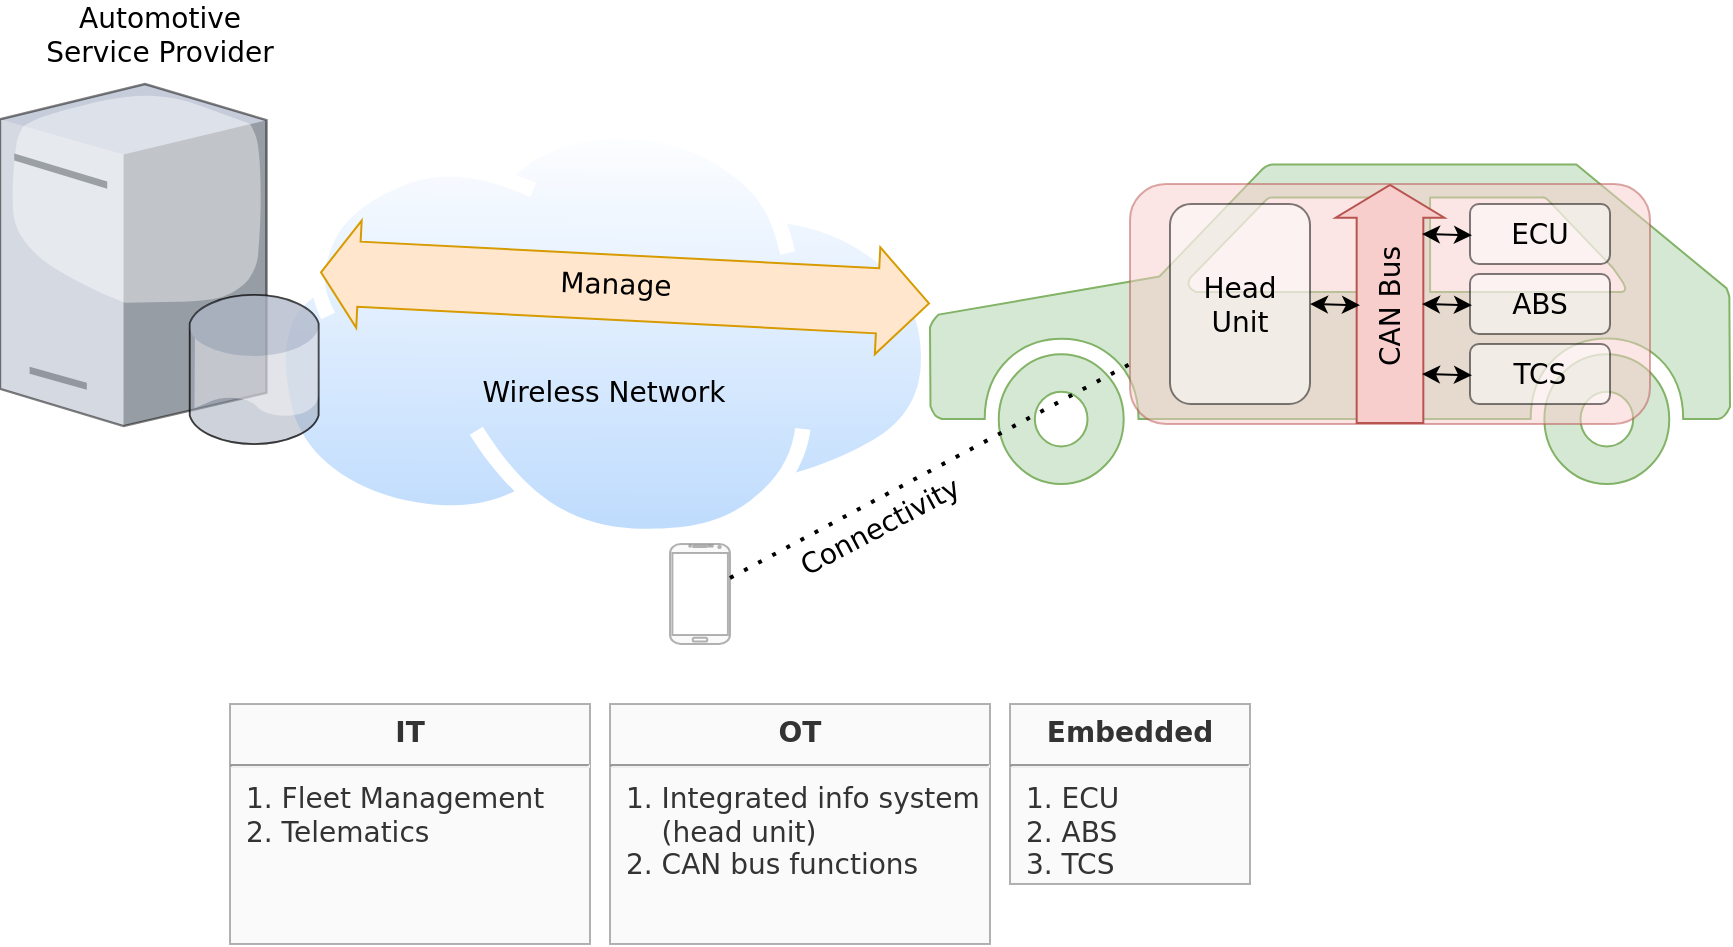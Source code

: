<mxfile version="16.5.1" type="device"><diagram id="KZT94HyeM0NLt6AAZj-Q" name="Page-1"><mxGraphModel dx="797" dy="467" grid="1" gridSize="10" guides="1" tooltips="1" connect="1" arrows="1" fold="1" page="1" pageScale="1" pageWidth="1169" pageHeight="827" math="0" shadow="0"><root><mxCell id="0"/><mxCell id="1" parent="0"/><mxCell id="jHgWCTxxGaJehPBTTM7--45" value="" style="group" vertex="1" connectable="0" parent="1"><mxGeometry x="270" y="280" width="333.33" height="210" as="geometry"/></mxCell><mxCell id="jHgWCTxxGaJehPBTTM7--33" value="" style="aspect=fixed;perimeter=ellipsePerimeter;html=1;align=center;shadow=0;dashed=0;spacingTop=3;image;image=img/lib/active_directory/internet_cloud.svg;fontFamily=Dejavu Sans;fontSize=14;strokeColor=default;fillColor=#008C4F;opacity=50;" vertex="1" parent="jHgWCTxxGaJehPBTTM7--45"><mxGeometry width="333.33" height="210" as="geometry"/></mxCell><mxCell id="jHgWCTxxGaJehPBTTM7--38" value="Wireless Network" style="text;html=1;strokeColor=none;fillColor=none;align=center;verticalAlign=middle;whiteSpace=wrap;rounded=0;fontFamily=Dejavu Sans;fontSize=14;opacity=50;rotation=0;" vertex="1" parent="jHgWCTxxGaJehPBTTM7--45"><mxGeometry x="101.67" y="119" width="130" height="30" as="geometry"/></mxCell><mxCell id="jHgWCTxxGaJehPBTTM7--29" value="" style="group" vertex="1" connectable="0" parent="1"><mxGeometry x="600" y="300" width="400" height="160" as="geometry"/></mxCell><mxCell id="jHgWCTxxGaJehPBTTM7--2" value="" style="shape=mxgraph.signs.transportation.car_3;html=1;pointerEvents=1;fillColor=#d5e8d4;strokeColor=#82b366;verticalLabelPosition=bottom;verticalAlign=top;align=center;" vertex="1" parent="jHgWCTxxGaJehPBTTM7--29"><mxGeometry width="400" height="160" as="geometry"/></mxCell><mxCell id="jHgWCTxxGaJehPBTTM7--14" value="" style="rounded=1;whiteSpace=wrap;html=1;fontFamily=Dejavu Sans;fontSize=19;strokeColor=#b85450;fillColor=#f8cecc;opacity=50;" vertex="1" parent="jHgWCTxxGaJehPBTTM7--29"><mxGeometry x="100" y="10" width="260" height="120" as="geometry"/></mxCell><mxCell id="jHgWCTxxGaJehPBTTM7--15" value="Head Unit" style="rounded=1;whiteSpace=wrap;html=1;fontFamily=Dejavu Sans;fontSize=14;opacity=50;" vertex="1" parent="jHgWCTxxGaJehPBTTM7--29"><mxGeometry x="120" y="20" width="70" height="100" as="geometry"/></mxCell><mxCell id="jHgWCTxxGaJehPBTTM7--16" value="" style="shape=flexArrow;endArrow=classic;html=1;rounded=0;fontFamily=Dejavu Sans;fontSize=14;exitX=0.5;exitY=1;exitDx=0;exitDy=0;entryX=0.5;entryY=0;entryDx=0;entryDy=0;width=33.333;endSize=5.11;fillColor=#f8cecc;strokeColor=#b85450;" edge="1" parent="jHgWCTxxGaJehPBTTM7--29" source="jHgWCTxxGaJehPBTTM7--14" target="jHgWCTxxGaJehPBTTM7--14"><mxGeometry width="50" height="50" relative="1" as="geometry"><mxPoint x="230" y="70" as="sourcePoint"/><mxPoint x="280" y="20" as="targetPoint"/></mxGeometry></mxCell><mxCell id="jHgWCTxxGaJehPBTTM7--17" value="CAN Bus" style="text;html=1;strokeColor=none;fillColor=none;align=center;verticalAlign=middle;whiteSpace=wrap;rounded=0;fontFamily=Dejavu Sans;fontSize=14;opacity=50;rotation=-90;" vertex="1" parent="jHgWCTxxGaJehPBTTM7--29"><mxGeometry x="195" y="56" width="70" height="30" as="geometry"/></mxCell><mxCell id="jHgWCTxxGaJehPBTTM7--21" value="" style="endArrow=classic;startArrow=classic;html=1;rounded=0;fontFamily=Dejavu Sans;fontSize=14;exitX=1;exitY=0.5;exitDx=0;exitDy=0;" edge="1" parent="jHgWCTxxGaJehPBTTM7--29" source="jHgWCTxxGaJehPBTTM7--15" target="jHgWCTxxGaJehPBTTM7--17"><mxGeometry width="50" height="50" relative="1" as="geometry"><mxPoint x="230" y="60" as="sourcePoint"/><mxPoint x="280" y="10" as="targetPoint"/></mxGeometry></mxCell><mxCell id="jHgWCTxxGaJehPBTTM7--23" value="ECU" style="rounded=1;whiteSpace=wrap;html=1;fontFamily=Dejavu Sans;fontSize=14;opacity=50;" vertex="1" parent="jHgWCTxxGaJehPBTTM7--29"><mxGeometry x="270" y="20" width="70" height="30" as="geometry"/></mxCell><mxCell id="jHgWCTxxGaJehPBTTM7--24" value="ABS" style="rounded=1;whiteSpace=wrap;html=1;fontFamily=Dejavu Sans;fontSize=14;opacity=50;" vertex="1" parent="jHgWCTxxGaJehPBTTM7--29"><mxGeometry x="270" y="55" width="70" height="30" as="geometry"/></mxCell><mxCell id="jHgWCTxxGaJehPBTTM7--25" value="TCS" style="rounded=1;whiteSpace=wrap;html=1;fontFamily=Dejavu Sans;fontSize=14;opacity=50;" vertex="1" parent="jHgWCTxxGaJehPBTTM7--29"><mxGeometry x="270" y="90" width="70" height="30" as="geometry"/></mxCell><mxCell id="jHgWCTxxGaJehPBTTM7--26" value="" style="endArrow=classic;startArrow=classic;html=1;rounded=0;fontFamily=Dejavu Sans;fontSize=14;exitX=1;exitY=0.5;exitDx=0;exitDy=0;" edge="1" parent="jHgWCTxxGaJehPBTTM7--29"><mxGeometry width="50" height="50" relative="1" as="geometry"><mxPoint x="246" y="35" as="sourcePoint"/><mxPoint x="271" y="35.625" as="targetPoint"/></mxGeometry></mxCell><mxCell id="jHgWCTxxGaJehPBTTM7--27" value="" style="endArrow=classic;startArrow=classic;html=1;rounded=0;fontFamily=Dejavu Sans;fontSize=14;exitX=1;exitY=0.5;exitDx=0;exitDy=0;" edge="1" parent="jHgWCTxxGaJehPBTTM7--29"><mxGeometry width="50" height="50" relative="1" as="geometry"><mxPoint x="246" y="70" as="sourcePoint"/><mxPoint x="271" y="70.625" as="targetPoint"/></mxGeometry></mxCell><mxCell id="jHgWCTxxGaJehPBTTM7--28" value="" style="endArrow=classic;startArrow=classic;html=1;rounded=0;fontFamily=Dejavu Sans;fontSize=14;exitX=1;exitY=0.5;exitDx=0;exitDy=0;" edge="1" parent="jHgWCTxxGaJehPBTTM7--29"><mxGeometry width="50" height="50" relative="1" as="geometry"><mxPoint x="246" y="105" as="sourcePoint"/><mxPoint x="271" y="105.625" as="targetPoint"/></mxGeometry></mxCell><mxCell id="jHgWCTxxGaJehPBTTM7--30" value="" style="verticalLabelPosition=bottom;sketch=0;aspect=fixed;html=1;verticalAlign=top;strokeColor=none;align=center;outlineConnect=0;shape=mxgraph.citrix.database_server;fontFamily=Dejavu Sans;fontSize=14;fillColor=#008C4F;opacity=50;" vertex="1" parent="1"><mxGeometry x="135" y="260" width="160" height="180" as="geometry"/></mxCell><mxCell id="jHgWCTxxGaJehPBTTM7--31" value="Automotive Service Provider" style="text;html=1;strokeColor=none;fillColor=none;align=center;verticalAlign=middle;whiteSpace=wrap;rounded=0;fontFamily=Dejavu Sans;fontSize=14;opacity=50;rotation=0;" vertex="1" parent="1"><mxGeometry x="150" y="220" width="130" height="30" as="geometry"/></mxCell><mxCell id="jHgWCTxxGaJehPBTTM7--40" value="" style="verticalLabelPosition=bottom;verticalAlign=top;html=1;shadow=0;dashed=0;strokeWidth=1;shape=mxgraph.android.phone2;strokeColor=#666666;fontFamily=Dejavu Sans;fontSize=14;fillColor=#f5f5f5;opacity=50;fontColor=#333333;" vertex="1" parent="1"><mxGeometry x="470" y="490" width="30" height="50" as="geometry"/></mxCell><mxCell id="jHgWCTxxGaJehPBTTM7--41" value="" style="endArrow=none;dashed=1;html=1;dashPattern=1 3;strokeWidth=2;rounded=0;fontFamily=Dejavu Sans;fontSize=14;entryX=0;entryY=0.75;entryDx=0;entryDy=0;" edge="1" parent="1" source="jHgWCTxxGaJehPBTTM7--40" target="jHgWCTxxGaJehPBTTM7--14"><mxGeometry width="50" height="50" relative="1" as="geometry"><mxPoint x="510" y="450" as="sourcePoint"/><mxPoint x="560" y="400" as="targetPoint"/></mxGeometry></mxCell><mxCell id="jHgWCTxxGaJehPBTTM7--43" value="Connectivity" style="text;html=1;strokeColor=none;fillColor=none;align=center;verticalAlign=middle;whiteSpace=wrap;rounded=0;fontFamily=Dejavu Sans;fontSize=14;opacity=50;rotation=332;" vertex="1" parent="1"><mxGeometry x="510" y="466" width="130" height="30" as="geometry"/></mxCell><mxCell id="jHgWCTxxGaJehPBTTM7--44" value="" style="group" vertex="1" connectable="0" parent="1"><mxGeometry x="412.495" y="343.962" width="61.01" height="32.076" as="geometry"/></mxCell><mxCell id="jHgWCTxxGaJehPBTTM7--35" value="" style="shape=flexArrow;endArrow=classic;html=1;rounded=0;fontFamily=Dejavu Sans;fontSize=14;startArrow=block;width=32.571;endSize=8.251;fillColor=#ffe6cc;strokeColor=#d79b00;" edge="1" parent="jHgWCTxxGaJehPBTTM7--44" source="jHgWCTxxGaJehPBTTM7--30" target="jHgWCTxxGaJehPBTTM7--2"><mxGeometry width="50" height="50" relative="1" as="geometry"><mxPoint x="57.505" y="-3.962" as="sourcePoint"/><mxPoint x="107.505" y="-53.962" as="targetPoint"/></mxGeometry></mxCell><mxCell id="jHgWCTxxGaJehPBTTM7--36" value="Manage" style="text;html=1;strokeColor=none;fillColor=none;align=center;verticalAlign=middle;whiteSpace=wrap;rounded=0;fontFamily=Dejavu Sans;fontSize=14;opacity=50;rotation=2;" vertex="1" parent="jHgWCTxxGaJehPBTTM7--44"><mxGeometry x="0.505" y="1.038" width="60" height="30" as="geometry"/></mxCell><mxCell id="jHgWCTxxGaJehPBTTM7--48" value="&lt;p style=&quot;margin: 0px ; margin-top: 6px ; text-align: center&quot;&gt;&lt;b&gt;IT&lt;/b&gt;&lt;/p&gt;&lt;hr&gt;&lt;p style=&quot;margin: 0px ; margin-left: 8px&quot;&gt;1. Fleet Management&lt;/p&gt;&lt;p style=&quot;margin: 0px ; margin-left: 8px&quot;&gt;2. Telematics&lt;/p&gt;" style="align=left;overflow=fill;html=1;dropTarget=0;fontFamily=Dejavu Sans;fontSize=14;strokeColor=#666666;fillColor=#f5f5f5;opacity=50;fontColor=#333333;" vertex="1" parent="1"><mxGeometry x="250" y="570" width="180" height="120" as="geometry"/></mxCell><mxCell id="jHgWCTxxGaJehPBTTM7--50" value="&lt;p style=&quot;margin: 0px ; margin-top: 6px ; text-align: center&quot;&gt;&lt;b&gt;OT&lt;/b&gt;&lt;/p&gt;&lt;hr&gt;&lt;p style=&quot;margin: 0px ; margin-left: 8px&quot;&gt;1. Integrated info system&lt;/p&gt;&lt;p style=&quot;margin: 0px ; margin-left: 8px&quot;&gt;&amp;nbsp; &amp;nbsp; (head unit)&lt;/p&gt;&lt;p style=&quot;margin: 0px ; margin-left: 8px&quot;&gt;2. CAN bus functions&lt;/p&gt;" style="align=left;overflow=fill;html=1;dropTarget=0;fontFamily=Dejavu Sans;fontSize=14;strokeColor=#666666;fillColor=#f5f5f5;opacity=50;fontColor=#333333;" vertex="1" parent="1"><mxGeometry x="440" y="570" width="190" height="120" as="geometry"/></mxCell><mxCell id="jHgWCTxxGaJehPBTTM7--51" value="&lt;p style=&quot;margin: 0px ; margin-top: 6px ; text-align: center&quot;&gt;&lt;b&gt;Embedded&lt;/b&gt;&lt;/p&gt;&lt;hr&gt;&lt;p style=&quot;margin: 0px ; margin-left: 8px&quot;&gt;1. ECU&lt;/p&gt;&lt;p style=&quot;margin: 0px ; margin-left: 8px&quot;&gt;2. ABS&lt;/p&gt;&lt;p style=&quot;margin: 0px ; margin-left: 8px&quot;&gt;3. TCS&lt;/p&gt;" style="align=left;overflow=fill;html=1;dropTarget=0;fontFamily=Dejavu Sans;fontSize=14;strokeColor=#666666;fillColor=#f5f5f5;opacity=50;fontColor=#333333;" vertex="1" parent="1"><mxGeometry x="640" y="570" width="120" height="90" as="geometry"/></mxCell></root></mxGraphModel></diagram></mxfile>